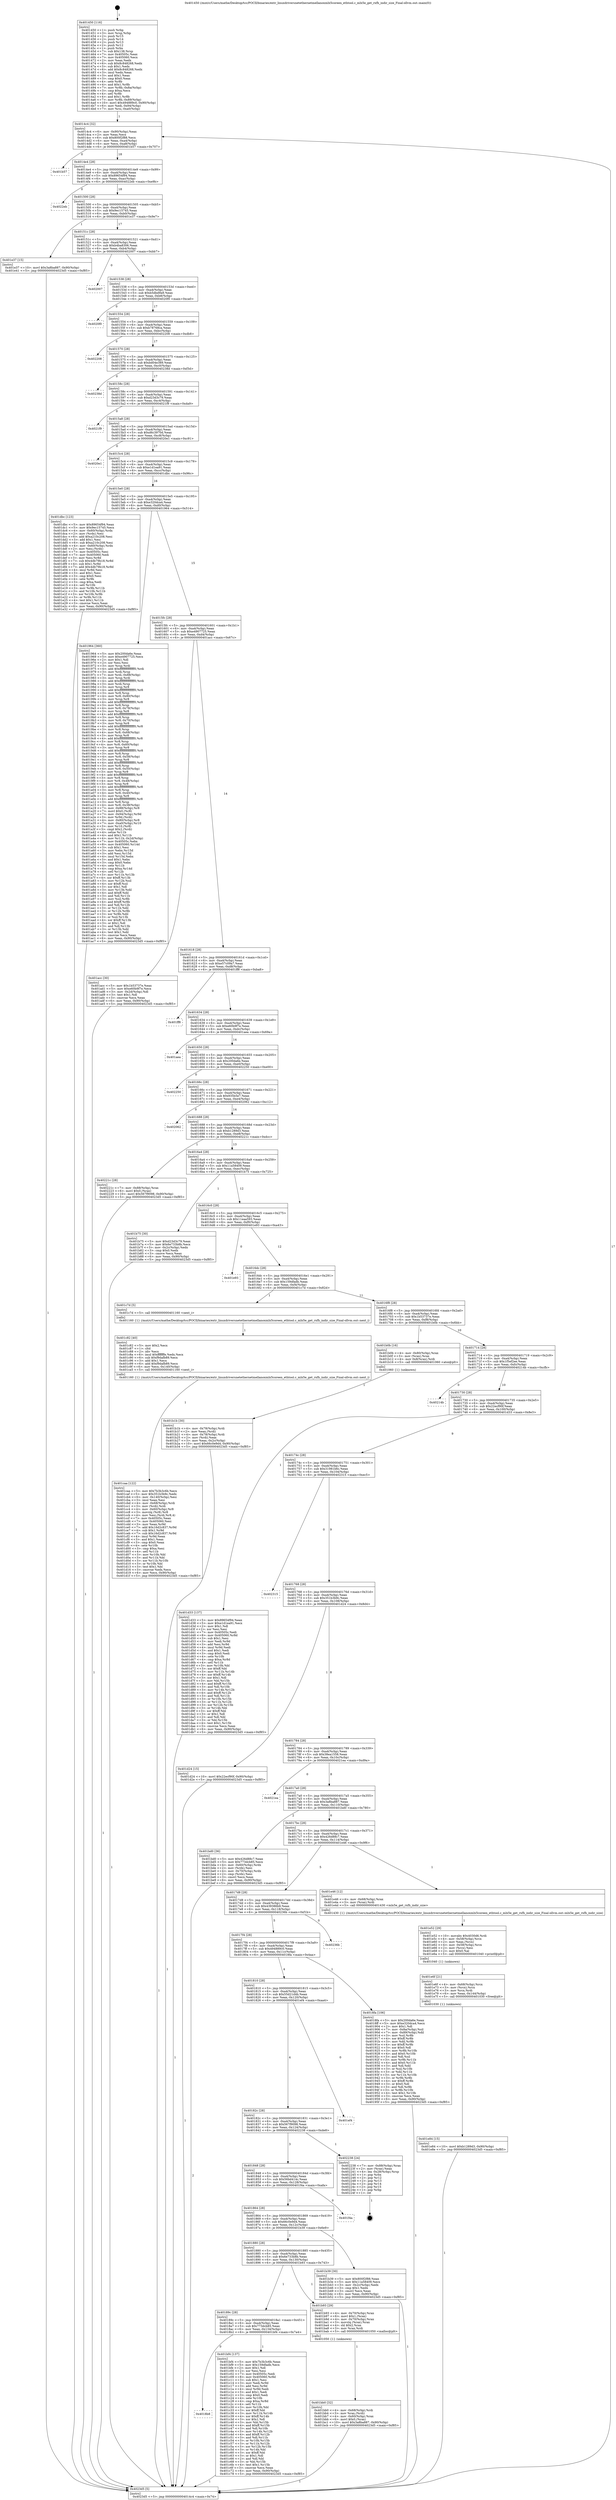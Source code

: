 digraph "0x401450" {
  label = "0x401450 (/mnt/c/Users/mathe/Desktop/tcc/POCII/binaries/extr_linuxdriversnetethernetmellanoxmlx5coreen_ethtool.c_mlx5e_get_rxfh_indir_size_Final-ollvm.out::main(0))"
  labelloc = "t"
  node[shape=record]

  Entry [label="",width=0.3,height=0.3,shape=circle,fillcolor=black,style=filled]
  "0x4014c4" [label="{
     0x4014c4 [32]\l
     | [instrs]\l
     &nbsp;&nbsp;0x4014c4 \<+6\>: mov -0x90(%rbp),%eax\l
     &nbsp;&nbsp;0x4014ca \<+2\>: mov %eax,%ecx\l
     &nbsp;&nbsp;0x4014cc \<+6\>: sub $0x800f2f88,%ecx\l
     &nbsp;&nbsp;0x4014d2 \<+6\>: mov %eax,-0xa4(%rbp)\l
     &nbsp;&nbsp;0x4014d8 \<+6\>: mov %ecx,-0xa8(%rbp)\l
     &nbsp;&nbsp;0x4014de \<+6\>: je 0000000000401b57 \<main+0x707\>\l
  }"]
  "0x401b57" [label="{
     0x401b57\l
  }", style=dashed]
  "0x4014e4" [label="{
     0x4014e4 [28]\l
     | [instrs]\l
     &nbsp;&nbsp;0x4014e4 \<+5\>: jmp 00000000004014e9 \<main+0x99\>\l
     &nbsp;&nbsp;0x4014e9 \<+6\>: mov -0xa4(%rbp),%eax\l
     &nbsp;&nbsp;0x4014ef \<+5\>: sub $0x89654f94,%eax\l
     &nbsp;&nbsp;0x4014f4 \<+6\>: mov %eax,-0xac(%rbp)\l
     &nbsp;&nbsp;0x4014fa \<+6\>: je 00000000004022eb \<main+0xe9b\>\l
  }"]
  Exit [label="",width=0.3,height=0.3,shape=circle,fillcolor=black,style=filled,peripheries=2]
  "0x4022eb" [label="{
     0x4022eb\l
  }", style=dashed]
  "0x401500" [label="{
     0x401500 [28]\l
     | [instrs]\l
     &nbsp;&nbsp;0x401500 \<+5\>: jmp 0000000000401505 \<main+0xb5\>\l
     &nbsp;&nbsp;0x401505 \<+6\>: mov -0xa4(%rbp),%eax\l
     &nbsp;&nbsp;0x40150b \<+5\>: sub $0x9ec15745,%eax\l
     &nbsp;&nbsp;0x401510 \<+6\>: mov %eax,-0xb0(%rbp)\l
     &nbsp;&nbsp;0x401516 \<+6\>: je 0000000000401e37 \<main+0x9e7\>\l
  }"]
  "0x401e84" [label="{
     0x401e84 [15]\l
     | [instrs]\l
     &nbsp;&nbsp;0x401e84 \<+10\>: movl $0xb1289d3,-0x90(%rbp)\l
     &nbsp;&nbsp;0x401e8e \<+5\>: jmp 00000000004023d5 \<main+0xf85\>\l
  }"]
  "0x401e37" [label="{
     0x401e37 [15]\l
     | [instrs]\l
     &nbsp;&nbsp;0x401e37 \<+10\>: movl $0x3a8ba887,-0x90(%rbp)\l
     &nbsp;&nbsp;0x401e41 \<+5\>: jmp 00000000004023d5 \<main+0xf85\>\l
  }"]
  "0x40151c" [label="{
     0x40151c [28]\l
     | [instrs]\l
     &nbsp;&nbsp;0x40151c \<+5\>: jmp 0000000000401521 \<main+0xd1\>\l
     &nbsp;&nbsp;0x401521 \<+6\>: mov -0xa4(%rbp),%eax\l
     &nbsp;&nbsp;0x401527 \<+5\>: sub $0xb4ba8306,%eax\l
     &nbsp;&nbsp;0x40152c \<+6\>: mov %eax,-0xb4(%rbp)\l
     &nbsp;&nbsp;0x401532 \<+6\>: je 0000000000402007 \<main+0xbb7\>\l
  }"]
  "0x401e6f" [label="{
     0x401e6f [21]\l
     | [instrs]\l
     &nbsp;&nbsp;0x401e6f \<+4\>: mov -0x68(%rbp),%rcx\l
     &nbsp;&nbsp;0x401e73 \<+3\>: mov (%rcx),%rcx\l
     &nbsp;&nbsp;0x401e76 \<+3\>: mov %rcx,%rdi\l
     &nbsp;&nbsp;0x401e79 \<+6\>: mov %eax,-0x144(%rbp)\l
     &nbsp;&nbsp;0x401e7f \<+5\>: call 0000000000401030 \<free@plt\>\l
     | [calls]\l
     &nbsp;&nbsp;0x401030 \{1\} (unknown)\l
  }"]
  "0x402007" [label="{
     0x402007\l
  }", style=dashed]
  "0x401538" [label="{
     0x401538 [28]\l
     | [instrs]\l
     &nbsp;&nbsp;0x401538 \<+5\>: jmp 000000000040153d \<main+0xed\>\l
     &nbsp;&nbsp;0x40153d \<+6\>: mov -0xa4(%rbp),%eax\l
     &nbsp;&nbsp;0x401543 \<+5\>: sub $0xb5dbd9a9,%eax\l
     &nbsp;&nbsp;0x401548 \<+6\>: mov %eax,-0xb8(%rbp)\l
     &nbsp;&nbsp;0x40154e \<+6\>: je 00000000004020f0 \<main+0xca0\>\l
  }"]
  "0x401e52" [label="{
     0x401e52 [29]\l
     | [instrs]\l
     &nbsp;&nbsp;0x401e52 \<+10\>: movabs $0x4030d6,%rdi\l
     &nbsp;&nbsp;0x401e5c \<+4\>: mov -0x58(%rbp),%rcx\l
     &nbsp;&nbsp;0x401e60 \<+2\>: mov %eax,(%rcx)\l
     &nbsp;&nbsp;0x401e62 \<+4\>: mov -0x58(%rbp),%rcx\l
     &nbsp;&nbsp;0x401e66 \<+2\>: mov (%rcx),%esi\l
     &nbsp;&nbsp;0x401e68 \<+2\>: mov $0x0,%al\l
     &nbsp;&nbsp;0x401e6a \<+5\>: call 0000000000401040 \<printf@plt\>\l
     | [calls]\l
     &nbsp;&nbsp;0x401040 \{1\} (unknown)\l
  }"]
  "0x4020f0" [label="{
     0x4020f0\l
  }", style=dashed]
  "0x401554" [label="{
     0x401554 [28]\l
     | [instrs]\l
     &nbsp;&nbsp;0x401554 \<+5\>: jmp 0000000000401559 \<main+0x109\>\l
     &nbsp;&nbsp;0x401559 \<+6\>: mov -0xa4(%rbp),%eax\l
     &nbsp;&nbsp;0x40155f \<+5\>: sub $0xb78768ca,%eax\l
     &nbsp;&nbsp;0x401564 \<+6\>: mov %eax,-0xbc(%rbp)\l
     &nbsp;&nbsp;0x40156a \<+6\>: je 0000000000402208 \<main+0xdb8\>\l
  }"]
  "0x401caa" [label="{
     0x401caa [122]\l
     | [instrs]\l
     &nbsp;&nbsp;0x401caa \<+5\>: mov $0x7b3b3c6b,%ecx\l
     &nbsp;&nbsp;0x401caf \<+5\>: mov $0x351b3b9c,%edx\l
     &nbsp;&nbsp;0x401cb4 \<+6\>: mov -0x140(%rbp),%esi\l
     &nbsp;&nbsp;0x401cba \<+3\>: imul %eax,%esi\l
     &nbsp;&nbsp;0x401cbd \<+4\>: mov -0x68(%rbp),%rdi\l
     &nbsp;&nbsp;0x401cc1 \<+3\>: mov (%rdi),%rdi\l
     &nbsp;&nbsp;0x401cc4 \<+4\>: mov -0x60(%rbp),%r8\l
     &nbsp;&nbsp;0x401cc8 \<+3\>: movslq (%r8),%r8\l
     &nbsp;&nbsp;0x401ccb \<+4\>: mov %esi,(%rdi,%r8,4)\l
     &nbsp;&nbsp;0x401ccf \<+7\>: mov 0x40505c,%eax\l
     &nbsp;&nbsp;0x401cd6 \<+7\>: mov 0x405060,%esi\l
     &nbsp;&nbsp;0x401cdd \<+3\>: mov %eax,%r9d\l
     &nbsp;&nbsp;0x401ce0 \<+7\>: add $0x16d2c837,%r9d\l
     &nbsp;&nbsp;0x401ce7 \<+4\>: sub $0x1,%r9d\l
     &nbsp;&nbsp;0x401ceb \<+7\>: sub $0x16d2c837,%r9d\l
     &nbsp;&nbsp;0x401cf2 \<+4\>: imul %r9d,%eax\l
     &nbsp;&nbsp;0x401cf6 \<+3\>: and $0x1,%eax\l
     &nbsp;&nbsp;0x401cf9 \<+3\>: cmp $0x0,%eax\l
     &nbsp;&nbsp;0x401cfc \<+4\>: sete %r10b\l
     &nbsp;&nbsp;0x401d00 \<+3\>: cmp $0xa,%esi\l
     &nbsp;&nbsp;0x401d03 \<+4\>: setl %r11b\l
     &nbsp;&nbsp;0x401d07 \<+3\>: mov %r10b,%bl\l
     &nbsp;&nbsp;0x401d0a \<+3\>: and %r11b,%bl\l
     &nbsp;&nbsp;0x401d0d \<+3\>: xor %r11b,%r10b\l
     &nbsp;&nbsp;0x401d10 \<+3\>: or %r10b,%bl\l
     &nbsp;&nbsp;0x401d13 \<+3\>: test $0x1,%bl\l
     &nbsp;&nbsp;0x401d16 \<+3\>: cmovne %edx,%ecx\l
     &nbsp;&nbsp;0x401d19 \<+6\>: mov %ecx,-0x90(%rbp)\l
     &nbsp;&nbsp;0x401d1f \<+5\>: jmp 00000000004023d5 \<main+0xf85\>\l
  }"]
  "0x402208" [label="{
     0x402208\l
  }", style=dashed]
  "0x401570" [label="{
     0x401570 [28]\l
     | [instrs]\l
     &nbsp;&nbsp;0x401570 \<+5\>: jmp 0000000000401575 \<main+0x125\>\l
     &nbsp;&nbsp;0x401575 \<+6\>: mov -0xa4(%rbp),%eax\l
     &nbsp;&nbsp;0x40157b \<+5\>: sub $0xbd04e389,%eax\l
     &nbsp;&nbsp;0x401580 \<+6\>: mov %eax,-0xc0(%rbp)\l
     &nbsp;&nbsp;0x401586 \<+6\>: je 000000000040238d \<main+0xf3d\>\l
  }"]
  "0x401c82" [label="{
     0x401c82 [40]\l
     | [instrs]\l
     &nbsp;&nbsp;0x401c82 \<+5\>: mov $0x2,%ecx\l
     &nbsp;&nbsp;0x401c87 \<+1\>: cltd\l
     &nbsp;&nbsp;0x401c88 \<+2\>: idiv %ecx\l
     &nbsp;&nbsp;0x401c8a \<+6\>: imul $0xfffffffe,%edx,%ecx\l
     &nbsp;&nbsp;0x401c90 \<+6\>: sub $0xf9dafb89,%ecx\l
     &nbsp;&nbsp;0x401c96 \<+3\>: add $0x1,%ecx\l
     &nbsp;&nbsp;0x401c99 \<+6\>: add $0xf9dafb89,%ecx\l
     &nbsp;&nbsp;0x401c9f \<+6\>: mov %ecx,-0x140(%rbp)\l
     &nbsp;&nbsp;0x401ca5 \<+5\>: call 0000000000401160 \<next_i\>\l
     | [calls]\l
     &nbsp;&nbsp;0x401160 \{1\} (/mnt/c/Users/mathe/Desktop/tcc/POCII/binaries/extr_linuxdriversnetethernetmellanoxmlx5coreen_ethtool.c_mlx5e_get_rxfh_indir_size_Final-ollvm.out::next_i)\l
  }"]
  "0x40238d" [label="{
     0x40238d\l
  }", style=dashed]
  "0x40158c" [label="{
     0x40158c [28]\l
     | [instrs]\l
     &nbsp;&nbsp;0x40158c \<+5\>: jmp 0000000000401591 \<main+0x141\>\l
     &nbsp;&nbsp;0x401591 \<+6\>: mov -0xa4(%rbp),%eax\l
     &nbsp;&nbsp;0x401597 \<+5\>: sub $0xd23d3c79,%eax\l
     &nbsp;&nbsp;0x40159c \<+6\>: mov %eax,-0xc4(%rbp)\l
     &nbsp;&nbsp;0x4015a2 \<+6\>: je 00000000004021f9 \<main+0xda9\>\l
  }"]
  "0x4018b8" [label="{
     0x4018b8\l
  }", style=dashed]
  "0x4021f9" [label="{
     0x4021f9\l
  }", style=dashed]
  "0x4015a8" [label="{
     0x4015a8 [28]\l
     | [instrs]\l
     &nbsp;&nbsp;0x4015a8 \<+5\>: jmp 00000000004015ad \<main+0x15d\>\l
     &nbsp;&nbsp;0x4015ad \<+6\>: mov -0xa4(%rbp),%eax\l
     &nbsp;&nbsp;0x4015b3 \<+5\>: sub $0xd6c3970d,%eax\l
     &nbsp;&nbsp;0x4015b8 \<+6\>: mov %eax,-0xc8(%rbp)\l
     &nbsp;&nbsp;0x4015be \<+6\>: je 00000000004020e1 \<main+0xc91\>\l
  }"]
  "0x401bf4" [label="{
     0x401bf4 [137]\l
     | [instrs]\l
     &nbsp;&nbsp;0x401bf4 \<+5\>: mov $0x7b3b3c6b,%eax\l
     &nbsp;&nbsp;0x401bf9 \<+5\>: mov $0x159dfadb,%ecx\l
     &nbsp;&nbsp;0x401bfe \<+2\>: mov $0x1,%dl\l
     &nbsp;&nbsp;0x401c00 \<+2\>: xor %esi,%esi\l
     &nbsp;&nbsp;0x401c02 \<+7\>: mov 0x40505c,%edi\l
     &nbsp;&nbsp;0x401c09 \<+8\>: mov 0x405060,%r8d\l
     &nbsp;&nbsp;0x401c11 \<+3\>: sub $0x1,%esi\l
     &nbsp;&nbsp;0x401c14 \<+3\>: mov %edi,%r9d\l
     &nbsp;&nbsp;0x401c17 \<+3\>: add %esi,%r9d\l
     &nbsp;&nbsp;0x401c1a \<+4\>: imul %r9d,%edi\l
     &nbsp;&nbsp;0x401c1e \<+3\>: and $0x1,%edi\l
     &nbsp;&nbsp;0x401c21 \<+3\>: cmp $0x0,%edi\l
     &nbsp;&nbsp;0x401c24 \<+4\>: sete %r10b\l
     &nbsp;&nbsp;0x401c28 \<+4\>: cmp $0xa,%r8d\l
     &nbsp;&nbsp;0x401c2c \<+4\>: setl %r11b\l
     &nbsp;&nbsp;0x401c30 \<+3\>: mov %r10b,%bl\l
     &nbsp;&nbsp;0x401c33 \<+3\>: xor $0xff,%bl\l
     &nbsp;&nbsp;0x401c36 \<+3\>: mov %r11b,%r14b\l
     &nbsp;&nbsp;0x401c39 \<+4\>: xor $0xff,%r14b\l
     &nbsp;&nbsp;0x401c3d \<+3\>: xor $0x1,%dl\l
     &nbsp;&nbsp;0x401c40 \<+3\>: mov %bl,%r15b\l
     &nbsp;&nbsp;0x401c43 \<+4\>: and $0xff,%r15b\l
     &nbsp;&nbsp;0x401c47 \<+3\>: and %dl,%r10b\l
     &nbsp;&nbsp;0x401c4a \<+3\>: mov %r14b,%r12b\l
     &nbsp;&nbsp;0x401c4d \<+4\>: and $0xff,%r12b\l
     &nbsp;&nbsp;0x401c51 \<+3\>: and %dl,%r11b\l
     &nbsp;&nbsp;0x401c54 \<+3\>: or %r10b,%r15b\l
     &nbsp;&nbsp;0x401c57 \<+3\>: or %r11b,%r12b\l
     &nbsp;&nbsp;0x401c5a \<+3\>: xor %r12b,%r15b\l
     &nbsp;&nbsp;0x401c5d \<+3\>: or %r14b,%bl\l
     &nbsp;&nbsp;0x401c60 \<+3\>: xor $0xff,%bl\l
     &nbsp;&nbsp;0x401c63 \<+3\>: or $0x1,%dl\l
     &nbsp;&nbsp;0x401c66 \<+2\>: and %dl,%bl\l
     &nbsp;&nbsp;0x401c68 \<+3\>: or %bl,%r15b\l
     &nbsp;&nbsp;0x401c6b \<+4\>: test $0x1,%r15b\l
     &nbsp;&nbsp;0x401c6f \<+3\>: cmovne %ecx,%eax\l
     &nbsp;&nbsp;0x401c72 \<+6\>: mov %eax,-0x90(%rbp)\l
     &nbsp;&nbsp;0x401c78 \<+5\>: jmp 00000000004023d5 \<main+0xf85\>\l
  }"]
  "0x4020e1" [label="{
     0x4020e1\l
  }", style=dashed]
  "0x4015c4" [label="{
     0x4015c4 [28]\l
     | [instrs]\l
     &nbsp;&nbsp;0x4015c4 \<+5\>: jmp 00000000004015c9 \<main+0x179\>\l
     &nbsp;&nbsp;0x4015c9 \<+6\>: mov -0xa4(%rbp),%eax\l
     &nbsp;&nbsp;0x4015cf \<+5\>: sub $0xe1d1ea91,%eax\l
     &nbsp;&nbsp;0x4015d4 \<+6\>: mov %eax,-0xcc(%rbp)\l
     &nbsp;&nbsp;0x4015da \<+6\>: je 0000000000401dbc \<main+0x96c\>\l
  }"]
  "0x401bb0" [label="{
     0x401bb0 [32]\l
     | [instrs]\l
     &nbsp;&nbsp;0x401bb0 \<+4\>: mov -0x68(%rbp),%rdi\l
     &nbsp;&nbsp;0x401bb4 \<+3\>: mov %rax,(%rdi)\l
     &nbsp;&nbsp;0x401bb7 \<+4\>: mov -0x60(%rbp),%rax\l
     &nbsp;&nbsp;0x401bbb \<+6\>: movl $0x0,(%rax)\l
     &nbsp;&nbsp;0x401bc1 \<+10\>: movl $0x3a8ba887,-0x90(%rbp)\l
     &nbsp;&nbsp;0x401bcb \<+5\>: jmp 00000000004023d5 \<main+0xf85\>\l
  }"]
  "0x401dbc" [label="{
     0x401dbc [123]\l
     | [instrs]\l
     &nbsp;&nbsp;0x401dbc \<+5\>: mov $0x89654f94,%eax\l
     &nbsp;&nbsp;0x401dc1 \<+5\>: mov $0x9ec15745,%ecx\l
     &nbsp;&nbsp;0x401dc6 \<+4\>: mov -0x60(%rbp),%rdx\l
     &nbsp;&nbsp;0x401dca \<+2\>: mov (%rdx),%esi\l
     &nbsp;&nbsp;0x401dcc \<+6\>: add $0xa210c208,%esi\l
     &nbsp;&nbsp;0x401dd2 \<+3\>: add $0x1,%esi\l
     &nbsp;&nbsp;0x401dd5 \<+6\>: sub $0xa210c208,%esi\l
     &nbsp;&nbsp;0x401ddb \<+4\>: mov -0x60(%rbp),%rdx\l
     &nbsp;&nbsp;0x401ddf \<+2\>: mov %esi,(%rdx)\l
     &nbsp;&nbsp;0x401de1 \<+7\>: mov 0x40505c,%esi\l
     &nbsp;&nbsp;0x401de8 \<+7\>: mov 0x405060,%edi\l
     &nbsp;&nbsp;0x401def \<+3\>: mov %esi,%r8d\l
     &nbsp;&nbsp;0x401df2 \<+7\>: sub $0x4db79b18,%r8d\l
     &nbsp;&nbsp;0x401df9 \<+4\>: sub $0x1,%r8d\l
     &nbsp;&nbsp;0x401dfd \<+7\>: add $0x4db79b18,%r8d\l
     &nbsp;&nbsp;0x401e04 \<+4\>: imul %r8d,%esi\l
     &nbsp;&nbsp;0x401e08 \<+3\>: and $0x1,%esi\l
     &nbsp;&nbsp;0x401e0b \<+3\>: cmp $0x0,%esi\l
     &nbsp;&nbsp;0x401e0e \<+4\>: sete %r9b\l
     &nbsp;&nbsp;0x401e12 \<+3\>: cmp $0xa,%edi\l
     &nbsp;&nbsp;0x401e15 \<+4\>: setl %r10b\l
     &nbsp;&nbsp;0x401e19 \<+3\>: mov %r9b,%r11b\l
     &nbsp;&nbsp;0x401e1c \<+3\>: and %r10b,%r11b\l
     &nbsp;&nbsp;0x401e1f \<+3\>: xor %r10b,%r9b\l
     &nbsp;&nbsp;0x401e22 \<+3\>: or %r9b,%r11b\l
     &nbsp;&nbsp;0x401e25 \<+4\>: test $0x1,%r11b\l
     &nbsp;&nbsp;0x401e29 \<+3\>: cmovne %ecx,%eax\l
     &nbsp;&nbsp;0x401e2c \<+6\>: mov %eax,-0x90(%rbp)\l
     &nbsp;&nbsp;0x401e32 \<+5\>: jmp 00000000004023d5 \<main+0xf85\>\l
  }"]
  "0x4015e0" [label="{
     0x4015e0 [28]\l
     | [instrs]\l
     &nbsp;&nbsp;0x4015e0 \<+5\>: jmp 00000000004015e5 \<main+0x195\>\l
     &nbsp;&nbsp;0x4015e5 \<+6\>: mov -0xa4(%rbp),%eax\l
     &nbsp;&nbsp;0x4015eb \<+5\>: sub $0xe320dca4,%eax\l
     &nbsp;&nbsp;0x4015f0 \<+6\>: mov %eax,-0xd0(%rbp)\l
     &nbsp;&nbsp;0x4015f6 \<+6\>: je 0000000000401964 \<main+0x514\>\l
  }"]
  "0x40189c" [label="{
     0x40189c [28]\l
     | [instrs]\l
     &nbsp;&nbsp;0x40189c \<+5\>: jmp 00000000004018a1 \<main+0x451\>\l
     &nbsp;&nbsp;0x4018a1 \<+6\>: mov -0xa4(%rbp),%eax\l
     &nbsp;&nbsp;0x4018a7 \<+5\>: sub $0x773dcb85,%eax\l
     &nbsp;&nbsp;0x4018ac \<+6\>: mov %eax,-0x134(%rbp)\l
     &nbsp;&nbsp;0x4018b2 \<+6\>: je 0000000000401bf4 \<main+0x7a4\>\l
  }"]
  "0x401964" [label="{
     0x401964 [360]\l
     | [instrs]\l
     &nbsp;&nbsp;0x401964 \<+5\>: mov $0x200da6e,%eax\l
     &nbsp;&nbsp;0x401969 \<+5\>: mov $0xe4907725,%ecx\l
     &nbsp;&nbsp;0x40196e \<+2\>: mov $0x1,%dl\l
     &nbsp;&nbsp;0x401970 \<+2\>: xor %esi,%esi\l
     &nbsp;&nbsp;0x401972 \<+3\>: mov %rsp,%rdi\l
     &nbsp;&nbsp;0x401975 \<+4\>: add $0xfffffffffffffff0,%rdi\l
     &nbsp;&nbsp;0x401979 \<+3\>: mov %rdi,%rsp\l
     &nbsp;&nbsp;0x40197c \<+7\>: mov %rdi,-0x88(%rbp)\l
     &nbsp;&nbsp;0x401983 \<+3\>: mov %rsp,%rdi\l
     &nbsp;&nbsp;0x401986 \<+4\>: add $0xfffffffffffffff0,%rdi\l
     &nbsp;&nbsp;0x40198a \<+3\>: mov %rdi,%rsp\l
     &nbsp;&nbsp;0x40198d \<+3\>: mov %rsp,%r8\l
     &nbsp;&nbsp;0x401990 \<+4\>: add $0xfffffffffffffff0,%r8\l
     &nbsp;&nbsp;0x401994 \<+3\>: mov %r8,%rsp\l
     &nbsp;&nbsp;0x401997 \<+4\>: mov %r8,-0x80(%rbp)\l
     &nbsp;&nbsp;0x40199b \<+3\>: mov %rsp,%r8\l
     &nbsp;&nbsp;0x40199e \<+4\>: add $0xfffffffffffffff0,%r8\l
     &nbsp;&nbsp;0x4019a2 \<+3\>: mov %r8,%rsp\l
     &nbsp;&nbsp;0x4019a5 \<+4\>: mov %r8,-0x78(%rbp)\l
     &nbsp;&nbsp;0x4019a9 \<+3\>: mov %rsp,%r8\l
     &nbsp;&nbsp;0x4019ac \<+4\>: add $0xfffffffffffffff0,%r8\l
     &nbsp;&nbsp;0x4019b0 \<+3\>: mov %r8,%rsp\l
     &nbsp;&nbsp;0x4019b3 \<+4\>: mov %r8,-0x70(%rbp)\l
     &nbsp;&nbsp;0x4019b7 \<+3\>: mov %rsp,%r8\l
     &nbsp;&nbsp;0x4019ba \<+4\>: add $0xfffffffffffffff0,%r8\l
     &nbsp;&nbsp;0x4019be \<+3\>: mov %r8,%rsp\l
     &nbsp;&nbsp;0x4019c1 \<+4\>: mov %r8,-0x68(%rbp)\l
     &nbsp;&nbsp;0x4019c5 \<+3\>: mov %rsp,%r8\l
     &nbsp;&nbsp;0x4019c8 \<+4\>: add $0xfffffffffffffff0,%r8\l
     &nbsp;&nbsp;0x4019cc \<+3\>: mov %r8,%rsp\l
     &nbsp;&nbsp;0x4019cf \<+4\>: mov %r8,-0x60(%rbp)\l
     &nbsp;&nbsp;0x4019d3 \<+3\>: mov %rsp,%r8\l
     &nbsp;&nbsp;0x4019d6 \<+4\>: add $0xfffffffffffffff0,%r8\l
     &nbsp;&nbsp;0x4019da \<+3\>: mov %r8,%rsp\l
     &nbsp;&nbsp;0x4019dd \<+4\>: mov %r8,-0x58(%rbp)\l
     &nbsp;&nbsp;0x4019e1 \<+3\>: mov %rsp,%r8\l
     &nbsp;&nbsp;0x4019e4 \<+4\>: add $0xfffffffffffffff0,%r8\l
     &nbsp;&nbsp;0x4019e8 \<+3\>: mov %r8,%rsp\l
     &nbsp;&nbsp;0x4019eb \<+4\>: mov %r8,-0x50(%rbp)\l
     &nbsp;&nbsp;0x4019ef \<+3\>: mov %rsp,%r8\l
     &nbsp;&nbsp;0x4019f2 \<+4\>: add $0xfffffffffffffff0,%r8\l
     &nbsp;&nbsp;0x4019f6 \<+3\>: mov %r8,%rsp\l
     &nbsp;&nbsp;0x4019f9 \<+4\>: mov %r8,-0x48(%rbp)\l
     &nbsp;&nbsp;0x4019fd \<+3\>: mov %rsp,%r8\l
     &nbsp;&nbsp;0x401a00 \<+4\>: add $0xfffffffffffffff0,%r8\l
     &nbsp;&nbsp;0x401a04 \<+3\>: mov %r8,%rsp\l
     &nbsp;&nbsp;0x401a07 \<+4\>: mov %r8,-0x40(%rbp)\l
     &nbsp;&nbsp;0x401a0b \<+3\>: mov %rsp,%r8\l
     &nbsp;&nbsp;0x401a0e \<+4\>: add $0xfffffffffffffff0,%r8\l
     &nbsp;&nbsp;0x401a12 \<+3\>: mov %r8,%rsp\l
     &nbsp;&nbsp;0x401a15 \<+4\>: mov %r8,-0x38(%rbp)\l
     &nbsp;&nbsp;0x401a19 \<+7\>: mov -0x88(%rbp),%r8\l
     &nbsp;&nbsp;0x401a20 \<+7\>: movl $0x0,(%r8)\l
     &nbsp;&nbsp;0x401a27 \<+7\>: mov -0x94(%rbp),%r9d\l
     &nbsp;&nbsp;0x401a2e \<+3\>: mov %r9d,(%rdi)\l
     &nbsp;&nbsp;0x401a31 \<+4\>: mov -0x80(%rbp),%r8\l
     &nbsp;&nbsp;0x401a35 \<+7\>: mov -0xa0(%rbp),%r10\l
     &nbsp;&nbsp;0x401a3c \<+3\>: mov %r10,(%r8)\l
     &nbsp;&nbsp;0x401a3f \<+3\>: cmpl $0x2,(%rdi)\l
     &nbsp;&nbsp;0x401a42 \<+4\>: setne %r11b\l
     &nbsp;&nbsp;0x401a46 \<+4\>: and $0x1,%r11b\l
     &nbsp;&nbsp;0x401a4a \<+4\>: mov %r11b,-0x2d(%rbp)\l
     &nbsp;&nbsp;0x401a4e \<+7\>: mov 0x40505c,%ebx\l
     &nbsp;&nbsp;0x401a55 \<+8\>: mov 0x405060,%r14d\l
     &nbsp;&nbsp;0x401a5d \<+3\>: sub $0x1,%esi\l
     &nbsp;&nbsp;0x401a60 \<+3\>: mov %ebx,%r15d\l
     &nbsp;&nbsp;0x401a63 \<+3\>: add %esi,%r15d\l
     &nbsp;&nbsp;0x401a66 \<+4\>: imul %r15d,%ebx\l
     &nbsp;&nbsp;0x401a6a \<+3\>: and $0x1,%ebx\l
     &nbsp;&nbsp;0x401a6d \<+3\>: cmp $0x0,%ebx\l
     &nbsp;&nbsp;0x401a70 \<+4\>: sete %r11b\l
     &nbsp;&nbsp;0x401a74 \<+4\>: cmp $0xa,%r14d\l
     &nbsp;&nbsp;0x401a78 \<+4\>: setl %r12b\l
     &nbsp;&nbsp;0x401a7c \<+3\>: mov %r11b,%r13b\l
     &nbsp;&nbsp;0x401a7f \<+4\>: xor $0xff,%r13b\l
     &nbsp;&nbsp;0x401a83 \<+3\>: mov %r12b,%sil\l
     &nbsp;&nbsp;0x401a86 \<+4\>: xor $0xff,%sil\l
     &nbsp;&nbsp;0x401a8a \<+3\>: xor $0x1,%dl\l
     &nbsp;&nbsp;0x401a8d \<+3\>: mov %r13b,%dil\l
     &nbsp;&nbsp;0x401a90 \<+4\>: and $0xff,%dil\l
     &nbsp;&nbsp;0x401a94 \<+3\>: and %dl,%r11b\l
     &nbsp;&nbsp;0x401a97 \<+3\>: mov %sil,%r8b\l
     &nbsp;&nbsp;0x401a9a \<+4\>: and $0xff,%r8b\l
     &nbsp;&nbsp;0x401a9e \<+3\>: and %dl,%r12b\l
     &nbsp;&nbsp;0x401aa1 \<+3\>: or %r11b,%dil\l
     &nbsp;&nbsp;0x401aa4 \<+3\>: or %r12b,%r8b\l
     &nbsp;&nbsp;0x401aa7 \<+3\>: xor %r8b,%dil\l
     &nbsp;&nbsp;0x401aaa \<+3\>: or %sil,%r13b\l
     &nbsp;&nbsp;0x401aad \<+4\>: xor $0xff,%r13b\l
     &nbsp;&nbsp;0x401ab1 \<+3\>: or $0x1,%dl\l
     &nbsp;&nbsp;0x401ab4 \<+3\>: and %dl,%r13b\l
     &nbsp;&nbsp;0x401ab7 \<+3\>: or %r13b,%dil\l
     &nbsp;&nbsp;0x401aba \<+4\>: test $0x1,%dil\l
     &nbsp;&nbsp;0x401abe \<+3\>: cmovne %ecx,%eax\l
     &nbsp;&nbsp;0x401ac1 \<+6\>: mov %eax,-0x90(%rbp)\l
     &nbsp;&nbsp;0x401ac7 \<+5\>: jmp 00000000004023d5 \<main+0xf85\>\l
  }"]
  "0x4015fc" [label="{
     0x4015fc [28]\l
     | [instrs]\l
     &nbsp;&nbsp;0x4015fc \<+5\>: jmp 0000000000401601 \<main+0x1b1\>\l
     &nbsp;&nbsp;0x401601 \<+6\>: mov -0xa4(%rbp),%eax\l
     &nbsp;&nbsp;0x401607 \<+5\>: sub $0xe4907725,%eax\l
     &nbsp;&nbsp;0x40160c \<+6\>: mov %eax,-0xd4(%rbp)\l
     &nbsp;&nbsp;0x401612 \<+6\>: je 0000000000401acc \<main+0x67c\>\l
  }"]
  "0x401b93" [label="{
     0x401b93 [29]\l
     | [instrs]\l
     &nbsp;&nbsp;0x401b93 \<+4\>: mov -0x70(%rbp),%rax\l
     &nbsp;&nbsp;0x401b97 \<+6\>: movl $0x1,(%rax)\l
     &nbsp;&nbsp;0x401b9d \<+4\>: mov -0x70(%rbp),%rax\l
     &nbsp;&nbsp;0x401ba1 \<+3\>: movslq (%rax),%rax\l
     &nbsp;&nbsp;0x401ba4 \<+4\>: shl $0x2,%rax\l
     &nbsp;&nbsp;0x401ba8 \<+3\>: mov %rax,%rdi\l
     &nbsp;&nbsp;0x401bab \<+5\>: call 0000000000401050 \<malloc@plt\>\l
     | [calls]\l
     &nbsp;&nbsp;0x401050 \{1\} (unknown)\l
  }"]
  "0x401acc" [label="{
     0x401acc [30]\l
     | [instrs]\l
     &nbsp;&nbsp;0x401acc \<+5\>: mov $0x1b53737e,%eax\l
     &nbsp;&nbsp;0x401ad1 \<+5\>: mov $0xe60b9f7e,%ecx\l
     &nbsp;&nbsp;0x401ad6 \<+3\>: mov -0x2d(%rbp),%dl\l
     &nbsp;&nbsp;0x401ad9 \<+3\>: test $0x1,%dl\l
     &nbsp;&nbsp;0x401adc \<+3\>: cmovne %ecx,%eax\l
     &nbsp;&nbsp;0x401adf \<+6\>: mov %eax,-0x90(%rbp)\l
     &nbsp;&nbsp;0x401ae5 \<+5\>: jmp 00000000004023d5 \<main+0xf85\>\l
  }"]
  "0x401618" [label="{
     0x401618 [28]\l
     | [instrs]\l
     &nbsp;&nbsp;0x401618 \<+5\>: jmp 000000000040161d \<main+0x1cd\>\l
     &nbsp;&nbsp;0x40161d \<+6\>: mov -0xa4(%rbp),%eax\l
     &nbsp;&nbsp;0x401623 \<+5\>: sub $0xe57c09a7,%eax\l
     &nbsp;&nbsp;0x401628 \<+6\>: mov %eax,-0xd8(%rbp)\l
     &nbsp;&nbsp;0x40162e \<+6\>: je 0000000000401ff8 \<main+0xba8\>\l
  }"]
  "0x401880" [label="{
     0x401880 [28]\l
     | [instrs]\l
     &nbsp;&nbsp;0x401880 \<+5\>: jmp 0000000000401885 \<main+0x435\>\l
     &nbsp;&nbsp;0x401885 \<+6\>: mov -0xa4(%rbp),%eax\l
     &nbsp;&nbsp;0x40188b \<+5\>: sub $0x6e733b8b,%eax\l
     &nbsp;&nbsp;0x401890 \<+6\>: mov %eax,-0x130(%rbp)\l
     &nbsp;&nbsp;0x401896 \<+6\>: je 0000000000401b93 \<main+0x743\>\l
  }"]
  "0x401ff8" [label="{
     0x401ff8\l
  }", style=dashed]
  "0x401634" [label="{
     0x401634 [28]\l
     | [instrs]\l
     &nbsp;&nbsp;0x401634 \<+5\>: jmp 0000000000401639 \<main+0x1e9\>\l
     &nbsp;&nbsp;0x401639 \<+6\>: mov -0xa4(%rbp),%eax\l
     &nbsp;&nbsp;0x40163f \<+5\>: sub $0xe60b9f7e,%eax\l
     &nbsp;&nbsp;0x401644 \<+6\>: mov %eax,-0xdc(%rbp)\l
     &nbsp;&nbsp;0x40164a \<+6\>: je 0000000000401aea \<main+0x69a\>\l
  }"]
  "0x401b39" [label="{
     0x401b39 [30]\l
     | [instrs]\l
     &nbsp;&nbsp;0x401b39 \<+5\>: mov $0x800f2f88,%eax\l
     &nbsp;&nbsp;0x401b3e \<+5\>: mov $0x11a58409,%ecx\l
     &nbsp;&nbsp;0x401b43 \<+3\>: mov -0x2c(%rbp),%edx\l
     &nbsp;&nbsp;0x401b46 \<+3\>: cmp $0x1,%edx\l
     &nbsp;&nbsp;0x401b49 \<+3\>: cmovl %ecx,%eax\l
     &nbsp;&nbsp;0x401b4c \<+6\>: mov %eax,-0x90(%rbp)\l
     &nbsp;&nbsp;0x401b52 \<+5\>: jmp 00000000004023d5 \<main+0xf85\>\l
  }"]
  "0x401aea" [label="{
     0x401aea\l
  }", style=dashed]
  "0x401650" [label="{
     0x401650 [28]\l
     | [instrs]\l
     &nbsp;&nbsp;0x401650 \<+5\>: jmp 0000000000401655 \<main+0x205\>\l
     &nbsp;&nbsp;0x401655 \<+6\>: mov -0xa4(%rbp),%eax\l
     &nbsp;&nbsp;0x40165b \<+5\>: sub $0x200da6e,%eax\l
     &nbsp;&nbsp;0x401660 \<+6\>: mov %eax,-0xe0(%rbp)\l
     &nbsp;&nbsp;0x401666 \<+6\>: je 0000000000402250 \<main+0xe00\>\l
  }"]
  "0x401864" [label="{
     0x401864 [28]\l
     | [instrs]\l
     &nbsp;&nbsp;0x401864 \<+5\>: jmp 0000000000401869 \<main+0x419\>\l
     &nbsp;&nbsp;0x401869 \<+6\>: mov -0xa4(%rbp),%eax\l
     &nbsp;&nbsp;0x40186f \<+5\>: sub $0x66c0e9d4,%eax\l
     &nbsp;&nbsp;0x401874 \<+6\>: mov %eax,-0x12c(%rbp)\l
     &nbsp;&nbsp;0x40187a \<+6\>: je 0000000000401b39 \<main+0x6e9\>\l
  }"]
  "0x402250" [label="{
     0x402250\l
  }", style=dashed]
  "0x40166c" [label="{
     0x40166c [28]\l
     | [instrs]\l
     &nbsp;&nbsp;0x40166c \<+5\>: jmp 0000000000401671 \<main+0x221\>\l
     &nbsp;&nbsp;0x401671 \<+6\>: mov -0xa4(%rbp),%eax\l
     &nbsp;&nbsp;0x401677 \<+5\>: sub $0x935b5e7,%eax\l
     &nbsp;&nbsp;0x40167c \<+6\>: mov %eax,-0xe4(%rbp)\l
     &nbsp;&nbsp;0x401682 \<+6\>: je 0000000000402062 \<main+0xc12\>\l
  }"]
  "0x401f4a" [label="{
     0x401f4a\l
  }", style=dashed]
  "0x402062" [label="{
     0x402062\l
  }", style=dashed]
  "0x401688" [label="{
     0x401688 [28]\l
     | [instrs]\l
     &nbsp;&nbsp;0x401688 \<+5\>: jmp 000000000040168d \<main+0x23d\>\l
     &nbsp;&nbsp;0x40168d \<+6\>: mov -0xa4(%rbp),%eax\l
     &nbsp;&nbsp;0x401693 \<+5\>: sub $0xb1289d3,%eax\l
     &nbsp;&nbsp;0x401698 \<+6\>: mov %eax,-0xe8(%rbp)\l
     &nbsp;&nbsp;0x40169e \<+6\>: je 000000000040221c \<main+0xdcc\>\l
  }"]
  "0x401848" [label="{
     0x401848 [28]\l
     | [instrs]\l
     &nbsp;&nbsp;0x401848 \<+5\>: jmp 000000000040184d \<main+0x3fd\>\l
     &nbsp;&nbsp;0x40184d \<+6\>: mov -0xa4(%rbp),%eax\l
     &nbsp;&nbsp;0x401853 \<+5\>: sub $0x56bd414c,%eax\l
     &nbsp;&nbsp;0x401858 \<+6\>: mov %eax,-0x128(%rbp)\l
     &nbsp;&nbsp;0x40185e \<+6\>: je 0000000000401f4a \<main+0xafa\>\l
  }"]
  "0x40221c" [label="{
     0x40221c [28]\l
     | [instrs]\l
     &nbsp;&nbsp;0x40221c \<+7\>: mov -0x88(%rbp),%rax\l
     &nbsp;&nbsp;0x402223 \<+6\>: movl $0x0,(%rax)\l
     &nbsp;&nbsp;0x402229 \<+10\>: movl $0x567f9098,-0x90(%rbp)\l
     &nbsp;&nbsp;0x402233 \<+5\>: jmp 00000000004023d5 \<main+0xf85\>\l
  }"]
  "0x4016a4" [label="{
     0x4016a4 [28]\l
     | [instrs]\l
     &nbsp;&nbsp;0x4016a4 \<+5\>: jmp 00000000004016a9 \<main+0x259\>\l
     &nbsp;&nbsp;0x4016a9 \<+6\>: mov -0xa4(%rbp),%eax\l
     &nbsp;&nbsp;0x4016af \<+5\>: sub $0x11a58409,%eax\l
     &nbsp;&nbsp;0x4016b4 \<+6\>: mov %eax,-0xec(%rbp)\l
     &nbsp;&nbsp;0x4016ba \<+6\>: je 0000000000401b75 \<main+0x725\>\l
  }"]
  "0x402238" [label="{
     0x402238 [24]\l
     | [instrs]\l
     &nbsp;&nbsp;0x402238 \<+7\>: mov -0x88(%rbp),%rax\l
     &nbsp;&nbsp;0x40223f \<+2\>: mov (%rax),%eax\l
     &nbsp;&nbsp;0x402241 \<+4\>: lea -0x28(%rbp),%rsp\l
     &nbsp;&nbsp;0x402245 \<+1\>: pop %rbx\l
     &nbsp;&nbsp;0x402246 \<+2\>: pop %r12\l
     &nbsp;&nbsp;0x402248 \<+2\>: pop %r13\l
     &nbsp;&nbsp;0x40224a \<+2\>: pop %r14\l
     &nbsp;&nbsp;0x40224c \<+2\>: pop %r15\l
     &nbsp;&nbsp;0x40224e \<+1\>: pop %rbp\l
     &nbsp;&nbsp;0x40224f \<+1\>: ret\l
  }"]
  "0x401b75" [label="{
     0x401b75 [30]\l
     | [instrs]\l
     &nbsp;&nbsp;0x401b75 \<+5\>: mov $0xd23d3c79,%eax\l
     &nbsp;&nbsp;0x401b7a \<+5\>: mov $0x6e733b8b,%ecx\l
     &nbsp;&nbsp;0x401b7f \<+3\>: mov -0x2c(%rbp),%edx\l
     &nbsp;&nbsp;0x401b82 \<+3\>: cmp $0x0,%edx\l
     &nbsp;&nbsp;0x401b85 \<+3\>: cmove %ecx,%eax\l
     &nbsp;&nbsp;0x401b88 \<+6\>: mov %eax,-0x90(%rbp)\l
     &nbsp;&nbsp;0x401b8e \<+5\>: jmp 00000000004023d5 \<main+0xf85\>\l
  }"]
  "0x4016c0" [label="{
     0x4016c0 [28]\l
     | [instrs]\l
     &nbsp;&nbsp;0x4016c0 \<+5\>: jmp 00000000004016c5 \<main+0x275\>\l
     &nbsp;&nbsp;0x4016c5 \<+6\>: mov -0xa4(%rbp),%eax\l
     &nbsp;&nbsp;0x4016cb \<+5\>: sub $0x11eaa593,%eax\l
     &nbsp;&nbsp;0x4016d0 \<+6\>: mov %eax,-0xf0(%rbp)\l
     &nbsp;&nbsp;0x4016d6 \<+6\>: je 0000000000401e93 \<main+0xa43\>\l
  }"]
  "0x40182c" [label="{
     0x40182c [28]\l
     | [instrs]\l
     &nbsp;&nbsp;0x40182c \<+5\>: jmp 0000000000401831 \<main+0x3e1\>\l
     &nbsp;&nbsp;0x401831 \<+6\>: mov -0xa4(%rbp),%eax\l
     &nbsp;&nbsp;0x401837 \<+5\>: sub $0x567f9098,%eax\l
     &nbsp;&nbsp;0x40183c \<+6\>: mov %eax,-0x124(%rbp)\l
     &nbsp;&nbsp;0x401842 \<+6\>: je 0000000000402238 \<main+0xde8\>\l
  }"]
  "0x401e93" [label="{
     0x401e93\l
  }", style=dashed]
  "0x4016dc" [label="{
     0x4016dc [28]\l
     | [instrs]\l
     &nbsp;&nbsp;0x4016dc \<+5\>: jmp 00000000004016e1 \<main+0x291\>\l
     &nbsp;&nbsp;0x4016e1 \<+6\>: mov -0xa4(%rbp),%eax\l
     &nbsp;&nbsp;0x4016e7 \<+5\>: sub $0x159dfadb,%eax\l
     &nbsp;&nbsp;0x4016ec \<+6\>: mov %eax,-0xf4(%rbp)\l
     &nbsp;&nbsp;0x4016f2 \<+6\>: je 0000000000401c7d \<main+0x82d\>\l
  }"]
  "0x401ef4" [label="{
     0x401ef4\l
  }", style=dashed]
  "0x401c7d" [label="{
     0x401c7d [5]\l
     | [instrs]\l
     &nbsp;&nbsp;0x401c7d \<+5\>: call 0000000000401160 \<next_i\>\l
     | [calls]\l
     &nbsp;&nbsp;0x401160 \{1\} (/mnt/c/Users/mathe/Desktop/tcc/POCII/binaries/extr_linuxdriversnetethernetmellanoxmlx5coreen_ethtool.c_mlx5e_get_rxfh_indir_size_Final-ollvm.out::next_i)\l
  }"]
  "0x4016f8" [label="{
     0x4016f8 [28]\l
     | [instrs]\l
     &nbsp;&nbsp;0x4016f8 \<+5\>: jmp 00000000004016fd \<main+0x2ad\>\l
     &nbsp;&nbsp;0x4016fd \<+6\>: mov -0xa4(%rbp),%eax\l
     &nbsp;&nbsp;0x401703 \<+5\>: sub $0x1b53737e,%eax\l
     &nbsp;&nbsp;0x401708 \<+6\>: mov %eax,-0xf8(%rbp)\l
     &nbsp;&nbsp;0x40170e \<+6\>: je 0000000000401b0b \<main+0x6bb\>\l
  }"]
  "0x401b1b" [label="{
     0x401b1b [30]\l
     | [instrs]\l
     &nbsp;&nbsp;0x401b1b \<+4\>: mov -0x78(%rbp),%rdi\l
     &nbsp;&nbsp;0x401b1f \<+2\>: mov %eax,(%rdi)\l
     &nbsp;&nbsp;0x401b21 \<+4\>: mov -0x78(%rbp),%rdi\l
     &nbsp;&nbsp;0x401b25 \<+2\>: mov (%rdi),%eax\l
     &nbsp;&nbsp;0x401b27 \<+3\>: mov %eax,-0x2c(%rbp)\l
     &nbsp;&nbsp;0x401b2a \<+10\>: movl $0x66c0e9d4,-0x90(%rbp)\l
     &nbsp;&nbsp;0x401b34 \<+5\>: jmp 00000000004023d5 \<main+0xf85\>\l
  }"]
  "0x401b0b" [label="{
     0x401b0b [16]\l
     | [instrs]\l
     &nbsp;&nbsp;0x401b0b \<+4\>: mov -0x80(%rbp),%rax\l
     &nbsp;&nbsp;0x401b0f \<+3\>: mov (%rax),%rax\l
     &nbsp;&nbsp;0x401b12 \<+4\>: mov 0x8(%rax),%rdi\l
     &nbsp;&nbsp;0x401b16 \<+5\>: call 0000000000401060 \<atoi@plt\>\l
     | [calls]\l
     &nbsp;&nbsp;0x401060 \{1\} (unknown)\l
  }"]
  "0x401714" [label="{
     0x401714 [28]\l
     | [instrs]\l
     &nbsp;&nbsp;0x401714 \<+5\>: jmp 0000000000401719 \<main+0x2c9\>\l
     &nbsp;&nbsp;0x401719 \<+6\>: mov -0xa4(%rbp),%eax\l
     &nbsp;&nbsp;0x40171f \<+5\>: sub $0x1f5ef2ee,%eax\l
     &nbsp;&nbsp;0x401724 \<+6\>: mov %eax,-0xfc(%rbp)\l
     &nbsp;&nbsp;0x40172a \<+6\>: je 000000000040214b \<main+0xcfb\>\l
  }"]
  "0x401450" [label="{
     0x401450 [116]\l
     | [instrs]\l
     &nbsp;&nbsp;0x401450 \<+1\>: push %rbp\l
     &nbsp;&nbsp;0x401451 \<+3\>: mov %rsp,%rbp\l
     &nbsp;&nbsp;0x401454 \<+2\>: push %r15\l
     &nbsp;&nbsp;0x401456 \<+2\>: push %r14\l
     &nbsp;&nbsp;0x401458 \<+2\>: push %r13\l
     &nbsp;&nbsp;0x40145a \<+2\>: push %r12\l
     &nbsp;&nbsp;0x40145c \<+1\>: push %rbx\l
     &nbsp;&nbsp;0x40145d \<+7\>: sub $0x138,%rsp\l
     &nbsp;&nbsp;0x401464 \<+7\>: mov 0x40505c,%eax\l
     &nbsp;&nbsp;0x40146b \<+7\>: mov 0x405060,%ecx\l
     &nbsp;&nbsp;0x401472 \<+2\>: mov %eax,%edx\l
     &nbsp;&nbsp;0x401474 \<+6\>: sub $0x8c848268,%edx\l
     &nbsp;&nbsp;0x40147a \<+3\>: sub $0x1,%edx\l
     &nbsp;&nbsp;0x40147d \<+6\>: add $0x8c848268,%edx\l
     &nbsp;&nbsp;0x401483 \<+3\>: imul %edx,%eax\l
     &nbsp;&nbsp;0x401486 \<+3\>: and $0x1,%eax\l
     &nbsp;&nbsp;0x401489 \<+3\>: cmp $0x0,%eax\l
     &nbsp;&nbsp;0x40148c \<+4\>: sete %r8b\l
     &nbsp;&nbsp;0x401490 \<+4\>: and $0x1,%r8b\l
     &nbsp;&nbsp;0x401494 \<+7\>: mov %r8b,-0x8a(%rbp)\l
     &nbsp;&nbsp;0x40149b \<+3\>: cmp $0xa,%ecx\l
     &nbsp;&nbsp;0x40149e \<+4\>: setl %r8b\l
     &nbsp;&nbsp;0x4014a2 \<+4\>: and $0x1,%r8b\l
     &nbsp;&nbsp;0x4014a6 \<+7\>: mov %r8b,-0x89(%rbp)\l
     &nbsp;&nbsp;0x4014ad \<+10\>: movl $0x494889c0,-0x90(%rbp)\l
     &nbsp;&nbsp;0x4014b7 \<+6\>: mov %edi,-0x94(%rbp)\l
     &nbsp;&nbsp;0x4014bd \<+7\>: mov %rsi,-0xa0(%rbp)\l
  }"]
  "0x40214b" [label="{
     0x40214b\l
  }", style=dashed]
  "0x401730" [label="{
     0x401730 [28]\l
     | [instrs]\l
     &nbsp;&nbsp;0x401730 \<+5\>: jmp 0000000000401735 \<main+0x2e5\>\l
     &nbsp;&nbsp;0x401735 \<+6\>: mov -0xa4(%rbp),%eax\l
     &nbsp;&nbsp;0x40173b \<+5\>: sub $0x22ecf90f,%eax\l
     &nbsp;&nbsp;0x401740 \<+6\>: mov %eax,-0x100(%rbp)\l
     &nbsp;&nbsp;0x401746 \<+6\>: je 0000000000401d33 \<main+0x8e3\>\l
  }"]
  "0x4023d5" [label="{
     0x4023d5 [5]\l
     | [instrs]\l
     &nbsp;&nbsp;0x4023d5 \<+5\>: jmp 00000000004014c4 \<main+0x74\>\l
  }"]
  "0x401d33" [label="{
     0x401d33 [137]\l
     | [instrs]\l
     &nbsp;&nbsp;0x401d33 \<+5\>: mov $0x89654f94,%eax\l
     &nbsp;&nbsp;0x401d38 \<+5\>: mov $0xe1d1ea91,%ecx\l
     &nbsp;&nbsp;0x401d3d \<+2\>: mov $0x1,%dl\l
     &nbsp;&nbsp;0x401d3f \<+2\>: xor %esi,%esi\l
     &nbsp;&nbsp;0x401d41 \<+7\>: mov 0x40505c,%edi\l
     &nbsp;&nbsp;0x401d48 \<+8\>: mov 0x405060,%r8d\l
     &nbsp;&nbsp;0x401d50 \<+3\>: sub $0x1,%esi\l
     &nbsp;&nbsp;0x401d53 \<+3\>: mov %edi,%r9d\l
     &nbsp;&nbsp;0x401d56 \<+3\>: add %esi,%r9d\l
     &nbsp;&nbsp;0x401d59 \<+4\>: imul %r9d,%edi\l
     &nbsp;&nbsp;0x401d5d \<+3\>: and $0x1,%edi\l
     &nbsp;&nbsp;0x401d60 \<+3\>: cmp $0x0,%edi\l
     &nbsp;&nbsp;0x401d63 \<+4\>: sete %r10b\l
     &nbsp;&nbsp;0x401d67 \<+4\>: cmp $0xa,%r8d\l
     &nbsp;&nbsp;0x401d6b \<+4\>: setl %r11b\l
     &nbsp;&nbsp;0x401d6f \<+3\>: mov %r10b,%bl\l
     &nbsp;&nbsp;0x401d72 \<+3\>: xor $0xff,%bl\l
     &nbsp;&nbsp;0x401d75 \<+3\>: mov %r11b,%r14b\l
     &nbsp;&nbsp;0x401d78 \<+4\>: xor $0xff,%r14b\l
     &nbsp;&nbsp;0x401d7c \<+3\>: xor $0x1,%dl\l
     &nbsp;&nbsp;0x401d7f \<+3\>: mov %bl,%r15b\l
     &nbsp;&nbsp;0x401d82 \<+4\>: and $0xff,%r15b\l
     &nbsp;&nbsp;0x401d86 \<+3\>: and %dl,%r10b\l
     &nbsp;&nbsp;0x401d89 \<+3\>: mov %r14b,%r12b\l
     &nbsp;&nbsp;0x401d8c \<+4\>: and $0xff,%r12b\l
     &nbsp;&nbsp;0x401d90 \<+3\>: and %dl,%r11b\l
     &nbsp;&nbsp;0x401d93 \<+3\>: or %r10b,%r15b\l
     &nbsp;&nbsp;0x401d96 \<+3\>: or %r11b,%r12b\l
     &nbsp;&nbsp;0x401d99 \<+3\>: xor %r12b,%r15b\l
     &nbsp;&nbsp;0x401d9c \<+3\>: or %r14b,%bl\l
     &nbsp;&nbsp;0x401d9f \<+3\>: xor $0xff,%bl\l
     &nbsp;&nbsp;0x401da2 \<+3\>: or $0x1,%dl\l
     &nbsp;&nbsp;0x401da5 \<+2\>: and %dl,%bl\l
     &nbsp;&nbsp;0x401da7 \<+3\>: or %bl,%r15b\l
     &nbsp;&nbsp;0x401daa \<+4\>: test $0x1,%r15b\l
     &nbsp;&nbsp;0x401dae \<+3\>: cmovne %ecx,%eax\l
     &nbsp;&nbsp;0x401db1 \<+6\>: mov %eax,-0x90(%rbp)\l
     &nbsp;&nbsp;0x401db7 \<+5\>: jmp 00000000004023d5 \<main+0xf85\>\l
  }"]
  "0x40174c" [label="{
     0x40174c [28]\l
     | [instrs]\l
     &nbsp;&nbsp;0x40174c \<+5\>: jmp 0000000000401751 \<main+0x301\>\l
     &nbsp;&nbsp;0x401751 \<+6\>: mov -0xa4(%rbp),%eax\l
     &nbsp;&nbsp;0x401757 \<+5\>: sub $0x31981b6c,%eax\l
     &nbsp;&nbsp;0x40175c \<+6\>: mov %eax,-0x104(%rbp)\l
     &nbsp;&nbsp;0x401762 \<+6\>: je 0000000000402315 \<main+0xec5\>\l
  }"]
  "0x401810" [label="{
     0x401810 [28]\l
     | [instrs]\l
     &nbsp;&nbsp;0x401810 \<+5\>: jmp 0000000000401815 \<main+0x3c5\>\l
     &nbsp;&nbsp;0x401815 \<+6\>: mov -0xa4(%rbp),%eax\l
     &nbsp;&nbsp;0x40181b \<+5\>: sub $0x55d21d4b,%eax\l
     &nbsp;&nbsp;0x401820 \<+6\>: mov %eax,-0x120(%rbp)\l
     &nbsp;&nbsp;0x401826 \<+6\>: je 0000000000401ef4 \<main+0xaa4\>\l
  }"]
  "0x402315" [label="{
     0x402315\l
  }", style=dashed]
  "0x401768" [label="{
     0x401768 [28]\l
     | [instrs]\l
     &nbsp;&nbsp;0x401768 \<+5\>: jmp 000000000040176d \<main+0x31d\>\l
     &nbsp;&nbsp;0x40176d \<+6\>: mov -0xa4(%rbp),%eax\l
     &nbsp;&nbsp;0x401773 \<+5\>: sub $0x351b3b9c,%eax\l
     &nbsp;&nbsp;0x401778 \<+6\>: mov %eax,-0x108(%rbp)\l
     &nbsp;&nbsp;0x40177e \<+6\>: je 0000000000401d24 \<main+0x8d4\>\l
  }"]
  "0x4018fa" [label="{
     0x4018fa [106]\l
     | [instrs]\l
     &nbsp;&nbsp;0x4018fa \<+5\>: mov $0x200da6e,%eax\l
     &nbsp;&nbsp;0x4018ff \<+5\>: mov $0xe320dca4,%ecx\l
     &nbsp;&nbsp;0x401904 \<+2\>: mov $0x1,%dl\l
     &nbsp;&nbsp;0x401906 \<+7\>: mov -0x8a(%rbp),%sil\l
     &nbsp;&nbsp;0x40190d \<+7\>: mov -0x89(%rbp),%dil\l
     &nbsp;&nbsp;0x401914 \<+3\>: mov %sil,%r8b\l
     &nbsp;&nbsp;0x401917 \<+4\>: xor $0xff,%r8b\l
     &nbsp;&nbsp;0x40191b \<+3\>: mov %dil,%r9b\l
     &nbsp;&nbsp;0x40191e \<+4\>: xor $0xff,%r9b\l
     &nbsp;&nbsp;0x401922 \<+3\>: xor $0x0,%dl\l
     &nbsp;&nbsp;0x401925 \<+3\>: mov %r8b,%r10b\l
     &nbsp;&nbsp;0x401928 \<+4\>: and $0x0,%r10b\l
     &nbsp;&nbsp;0x40192c \<+3\>: and %dl,%sil\l
     &nbsp;&nbsp;0x40192f \<+3\>: mov %r9b,%r11b\l
     &nbsp;&nbsp;0x401932 \<+4\>: and $0x0,%r11b\l
     &nbsp;&nbsp;0x401936 \<+3\>: and %dl,%dil\l
     &nbsp;&nbsp;0x401939 \<+3\>: or %sil,%r10b\l
     &nbsp;&nbsp;0x40193c \<+3\>: or %dil,%r11b\l
     &nbsp;&nbsp;0x40193f \<+3\>: xor %r11b,%r10b\l
     &nbsp;&nbsp;0x401942 \<+3\>: or %r9b,%r8b\l
     &nbsp;&nbsp;0x401945 \<+4\>: xor $0xff,%r8b\l
     &nbsp;&nbsp;0x401949 \<+3\>: or $0x0,%dl\l
     &nbsp;&nbsp;0x40194c \<+3\>: and %dl,%r8b\l
     &nbsp;&nbsp;0x40194f \<+3\>: or %r8b,%r10b\l
     &nbsp;&nbsp;0x401952 \<+4\>: test $0x1,%r10b\l
     &nbsp;&nbsp;0x401956 \<+3\>: cmovne %ecx,%eax\l
     &nbsp;&nbsp;0x401959 \<+6\>: mov %eax,-0x90(%rbp)\l
     &nbsp;&nbsp;0x40195f \<+5\>: jmp 00000000004023d5 \<main+0xf85\>\l
  }"]
  "0x401d24" [label="{
     0x401d24 [15]\l
     | [instrs]\l
     &nbsp;&nbsp;0x401d24 \<+10\>: movl $0x22ecf90f,-0x90(%rbp)\l
     &nbsp;&nbsp;0x401d2e \<+5\>: jmp 00000000004023d5 \<main+0xf85\>\l
  }"]
  "0x401784" [label="{
     0x401784 [28]\l
     | [instrs]\l
     &nbsp;&nbsp;0x401784 \<+5\>: jmp 0000000000401789 \<main+0x339\>\l
     &nbsp;&nbsp;0x401789 \<+6\>: mov -0xa4(%rbp),%eax\l
     &nbsp;&nbsp;0x40178f \<+5\>: sub $0x38ea1558,%eax\l
     &nbsp;&nbsp;0x401794 \<+6\>: mov %eax,-0x10c(%rbp)\l
     &nbsp;&nbsp;0x40179a \<+6\>: je 00000000004021ea \<main+0xd9a\>\l
  }"]
  "0x4017f4" [label="{
     0x4017f4 [28]\l
     | [instrs]\l
     &nbsp;&nbsp;0x4017f4 \<+5\>: jmp 00000000004017f9 \<main+0x3a9\>\l
     &nbsp;&nbsp;0x4017f9 \<+6\>: mov -0xa4(%rbp),%eax\l
     &nbsp;&nbsp;0x4017ff \<+5\>: sub $0x494889c0,%eax\l
     &nbsp;&nbsp;0x401804 \<+6\>: mov %eax,-0x11c(%rbp)\l
     &nbsp;&nbsp;0x40180a \<+6\>: je 00000000004018fa \<main+0x4aa\>\l
  }"]
  "0x4021ea" [label="{
     0x4021ea\l
  }", style=dashed]
  "0x4017a0" [label="{
     0x4017a0 [28]\l
     | [instrs]\l
     &nbsp;&nbsp;0x4017a0 \<+5\>: jmp 00000000004017a5 \<main+0x355\>\l
     &nbsp;&nbsp;0x4017a5 \<+6\>: mov -0xa4(%rbp),%eax\l
     &nbsp;&nbsp;0x4017ab \<+5\>: sub $0x3a8ba887,%eax\l
     &nbsp;&nbsp;0x4017b0 \<+6\>: mov %eax,-0x110(%rbp)\l
     &nbsp;&nbsp;0x4017b6 \<+6\>: je 0000000000401bd0 \<main+0x780\>\l
  }"]
  "0x40236b" [label="{
     0x40236b\l
  }", style=dashed]
  "0x401bd0" [label="{
     0x401bd0 [36]\l
     | [instrs]\l
     &nbsp;&nbsp;0x401bd0 \<+5\>: mov $0x426d88c7,%eax\l
     &nbsp;&nbsp;0x401bd5 \<+5\>: mov $0x773dcb85,%ecx\l
     &nbsp;&nbsp;0x401bda \<+4\>: mov -0x60(%rbp),%rdx\l
     &nbsp;&nbsp;0x401bde \<+2\>: mov (%rdx),%esi\l
     &nbsp;&nbsp;0x401be0 \<+4\>: mov -0x70(%rbp),%rdx\l
     &nbsp;&nbsp;0x401be4 \<+2\>: cmp (%rdx),%esi\l
     &nbsp;&nbsp;0x401be6 \<+3\>: cmovl %ecx,%eax\l
     &nbsp;&nbsp;0x401be9 \<+6\>: mov %eax,-0x90(%rbp)\l
     &nbsp;&nbsp;0x401bef \<+5\>: jmp 00000000004023d5 \<main+0xf85\>\l
  }"]
  "0x4017bc" [label="{
     0x4017bc [28]\l
     | [instrs]\l
     &nbsp;&nbsp;0x4017bc \<+5\>: jmp 00000000004017c1 \<main+0x371\>\l
     &nbsp;&nbsp;0x4017c1 \<+6\>: mov -0xa4(%rbp),%eax\l
     &nbsp;&nbsp;0x4017c7 \<+5\>: sub $0x426d88c7,%eax\l
     &nbsp;&nbsp;0x4017cc \<+6\>: mov %eax,-0x114(%rbp)\l
     &nbsp;&nbsp;0x4017d2 \<+6\>: je 0000000000401e46 \<main+0x9f6\>\l
  }"]
  "0x4017d8" [label="{
     0x4017d8 [28]\l
     | [instrs]\l
     &nbsp;&nbsp;0x4017d8 \<+5\>: jmp 00000000004017dd \<main+0x38d\>\l
     &nbsp;&nbsp;0x4017dd \<+6\>: mov -0xa4(%rbp),%eax\l
     &nbsp;&nbsp;0x4017e3 \<+5\>: sub $0x439386b9,%eax\l
     &nbsp;&nbsp;0x4017e8 \<+6\>: mov %eax,-0x118(%rbp)\l
     &nbsp;&nbsp;0x4017ee \<+6\>: je 000000000040236b \<main+0xf1b\>\l
  }"]
  "0x401e46" [label="{
     0x401e46 [12]\l
     | [instrs]\l
     &nbsp;&nbsp;0x401e46 \<+4\>: mov -0x68(%rbp),%rax\l
     &nbsp;&nbsp;0x401e4a \<+3\>: mov (%rax),%rdi\l
     &nbsp;&nbsp;0x401e4d \<+5\>: call 0000000000401430 \<mlx5e_get_rxfh_indir_size\>\l
     | [calls]\l
     &nbsp;&nbsp;0x401430 \{1\} (/mnt/c/Users/mathe/Desktop/tcc/POCII/binaries/extr_linuxdriversnetethernetmellanoxmlx5coreen_ethtool.c_mlx5e_get_rxfh_indir_size_Final-ollvm.out::mlx5e_get_rxfh_indir_size)\l
  }"]
  Entry -> "0x401450" [label=" 1"]
  "0x4014c4" -> "0x401b57" [label=" 0"]
  "0x4014c4" -> "0x4014e4" [label=" 18"]
  "0x402238" -> Exit [label=" 1"]
  "0x4014e4" -> "0x4022eb" [label=" 0"]
  "0x4014e4" -> "0x401500" [label=" 18"]
  "0x40221c" -> "0x4023d5" [label=" 1"]
  "0x401500" -> "0x401e37" [label=" 1"]
  "0x401500" -> "0x40151c" [label=" 17"]
  "0x401e84" -> "0x4023d5" [label=" 1"]
  "0x40151c" -> "0x402007" [label=" 0"]
  "0x40151c" -> "0x401538" [label=" 17"]
  "0x401e6f" -> "0x401e84" [label=" 1"]
  "0x401538" -> "0x4020f0" [label=" 0"]
  "0x401538" -> "0x401554" [label=" 17"]
  "0x401e52" -> "0x401e6f" [label=" 1"]
  "0x401554" -> "0x402208" [label=" 0"]
  "0x401554" -> "0x401570" [label=" 17"]
  "0x401e46" -> "0x401e52" [label=" 1"]
  "0x401570" -> "0x40238d" [label=" 0"]
  "0x401570" -> "0x40158c" [label=" 17"]
  "0x401e37" -> "0x4023d5" [label=" 1"]
  "0x40158c" -> "0x4021f9" [label=" 0"]
  "0x40158c" -> "0x4015a8" [label=" 17"]
  "0x401dbc" -> "0x4023d5" [label=" 1"]
  "0x4015a8" -> "0x4020e1" [label=" 0"]
  "0x4015a8" -> "0x4015c4" [label=" 17"]
  "0x401d33" -> "0x4023d5" [label=" 1"]
  "0x4015c4" -> "0x401dbc" [label=" 1"]
  "0x4015c4" -> "0x4015e0" [label=" 16"]
  "0x401caa" -> "0x4023d5" [label=" 1"]
  "0x4015e0" -> "0x401964" [label=" 1"]
  "0x4015e0" -> "0x4015fc" [label=" 15"]
  "0x401c82" -> "0x401caa" [label=" 1"]
  "0x4015fc" -> "0x401acc" [label=" 1"]
  "0x4015fc" -> "0x401618" [label=" 14"]
  "0x401c7d" -> "0x401c82" [label=" 1"]
  "0x401618" -> "0x401ff8" [label=" 0"]
  "0x401618" -> "0x401634" [label=" 14"]
  "0x40189c" -> "0x4018b8" [label=" 0"]
  "0x401634" -> "0x401aea" [label=" 0"]
  "0x401634" -> "0x401650" [label=" 14"]
  "0x40189c" -> "0x401bf4" [label=" 1"]
  "0x401650" -> "0x402250" [label=" 0"]
  "0x401650" -> "0x40166c" [label=" 14"]
  "0x401bd0" -> "0x4023d5" [label=" 2"]
  "0x40166c" -> "0x402062" [label=" 0"]
  "0x40166c" -> "0x401688" [label=" 14"]
  "0x401bb0" -> "0x4023d5" [label=" 1"]
  "0x401688" -> "0x40221c" [label=" 1"]
  "0x401688" -> "0x4016a4" [label=" 13"]
  "0x401880" -> "0x40189c" [label=" 1"]
  "0x4016a4" -> "0x401b75" [label=" 1"]
  "0x4016a4" -> "0x4016c0" [label=" 12"]
  "0x401880" -> "0x401b93" [label=" 1"]
  "0x4016c0" -> "0x401e93" [label=" 0"]
  "0x4016c0" -> "0x4016dc" [label=" 12"]
  "0x401b75" -> "0x4023d5" [label=" 1"]
  "0x4016dc" -> "0x401c7d" [label=" 1"]
  "0x4016dc" -> "0x4016f8" [label=" 11"]
  "0x401b39" -> "0x4023d5" [label=" 1"]
  "0x4016f8" -> "0x401b0b" [label=" 1"]
  "0x4016f8" -> "0x401714" [label=" 10"]
  "0x401864" -> "0x401b39" [label=" 1"]
  "0x401714" -> "0x40214b" [label=" 0"]
  "0x401714" -> "0x401730" [label=" 10"]
  "0x401848" -> "0x401864" [label=" 3"]
  "0x401730" -> "0x401d33" [label=" 1"]
  "0x401730" -> "0x40174c" [label=" 9"]
  "0x401848" -> "0x401f4a" [label=" 0"]
  "0x40174c" -> "0x402315" [label=" 0"]
  "0x40174c" -> "0x401768" [label=" 9"]
  "0x401b93" -> "0x401bb0" [label=" 1"]
  "0x401768" -> "0x401d24" [label=" 1"]
  "0x401768" -> "0x401784" [label=" 8"]
  "0x40182c" -> "0x401848" [label=" 3"]
  "0x401784" -> "0x4021ea" [label=" 0"]
  "0x401784" -> "0x4017a0" [label=" 8"]
  "0x401bf4" -> "0x4023d5" [label=" 1"]
  "0x4017a0" -> "0x401bd0" [label=" 2"]
  "0x4017a0" -> "0x4017bc" [label=" 6"]
  "0x401810" -> "0x40182c" [label=" 4"]
  "0x4017bc" -> "0x401e46" [label=" 1"]
  "0x4017bc" -> "0x4017d8" [label=" 5"]
  "0x401810" -> "0x401ef4" [label=" 0"]
  "0x4017d8" -> "0x40236b" [label=" 0"]
  "0x4017d8" -> "0x4017f4" [label=" 5"]
  "0x40182c" -> "0x402238" [label=" 1"]
  "0x4017f4" -> "0x4018fa" [label=" 1"]
  "0x4017f4" -> "0x401810" [label=" 4"]
  "0x4018fa" -> "0x4023d5" [label=" 1"]
  "0x401450" -> "0x4014c4" [label=" 1"]
  "0x4023d5" -> "0x4014c4" [label=" 17"]
  "0x401d24" -> "0x4023d5" [label=" 1"]
  "0x401964" -> "0x4023d5" [label=" 1"]
  "0x401acc" -> "0x4023d5" [label=" 1"]
  "0x401b0b" -> "0x401b1b" [label=" 1"]
  "0x401b1b" -> "0x4023d5" [label=" 1"]
  "0x401864" -> "0x401880" [label=" 2"]
}
